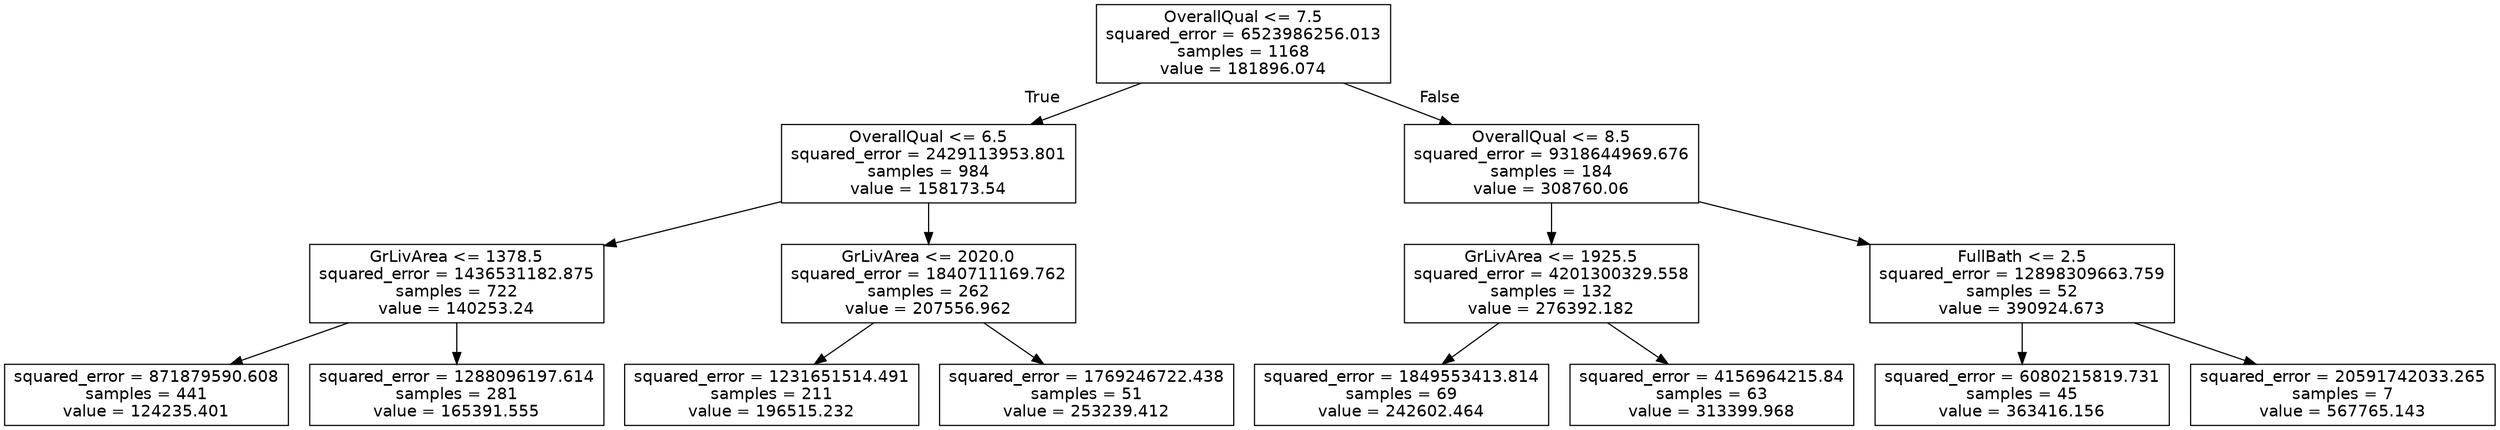 digraph Tree {
node [shape=box, fontname="helvetica"] ;
edge [fontname="helvetica"] ;
0 [label="OverallQual <= 7.5\nsquared_error = 6523986256.013\nsamples = 1168\nvalue = 181896.074"] ;
1 [label="OverallQual <= 6.5\nsquared_error = 2429113953.801\nsamples = 984\nvalue = 158173.54"] ;
0 -> 1 [labeldistance=2.5, labelangle=45, headlabel="True"] ;
2 [label="GrLivArea <= 1378.5\nsquared_error = 1436531182.875\nsamples = 722\nvalue = 140253.24"] ;
1 -> 2 ;
3 [label="squared_error = 871879590.608\nsamples = 441\nvalue = 124235.401"] ;
2 -> 3 ;
4 [label="squared_error = 1288096197.614\nsamples = 281\nvalue = 165391.555"] ;
2 -> 4 ;
5 [label="GrLivArea <= 2020.0\nsquared_error = 1840711169.762\nsamples = 262\nvalue = 207556.962"] ;
1 -> 5 ;
6 [label="squared_error = 1231651514.491\nsamples = 211\nvalue = 196515.232"] ;
5 -> 6 ;
7 [label="squared_error = 1769246722.438\nsamples = 51\nvalue = 253239.412"] ;
5 -> 7 ;
8 [label="OverallQual <= 8.5\nsquared_error = 9318644969.676\nsamples = 184\nvalue = 308760.06"] ;
0 -> 8 [labeldistance=2.5, labelangle=-45, headlabel="False"] ;
9 [label="GrLivArea <= 1925.5\nsquared_error = 4201300329.558\nsamples = 132\nvalue = 276392.182"] ;
8 -> 9 ;
10 [label="squared_error = 1849553413.814\nsamples = 69\nvalue = 242602.464"] ;
9 -> 10 ;
11 [label="squared_error = 4156964215.84\nsamples = 63\nvalue = 313399.968"] ;
9 -> 11 ;
12 [label="FullBath <= 2.5\nsquared_error = 12898309663.759\nsamples = 52\nvalue = 390924.673"] ;
8 -> 12 ;
13 [label="squared_error = 6080215819.731\nsamples = 45\nvalue = 363416.156"] ;
12 -> 13 ;
14 [label="squared_error = 20591742033.265\nsamples = 7\nvalue = 567765.143"] ;
12 -> 14 ;
}